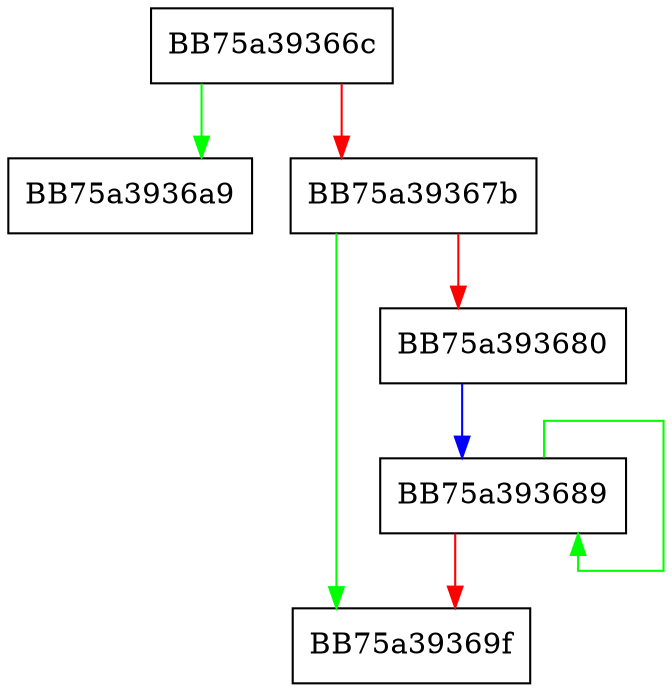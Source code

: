digraph copyRemoveQueueName {
  node [shape="box"];
  graph [splines=ortho];
  BB75a39366c -> BB75a3936a9 [color="green"];
  BB75a39366c -> BB75a39367b [color="red"];
  BB75a39367b -> BB75a39369f [color="green"];
  BB75a39367b -> BB75a393680 [color="red"];
  BB75a393680 -> BB75a393689 [color="blue"];
  BB75a393689 -> BB75a393689 [color="green"];
  BB75a393689 -> BB75a39369f [color="red"];
}